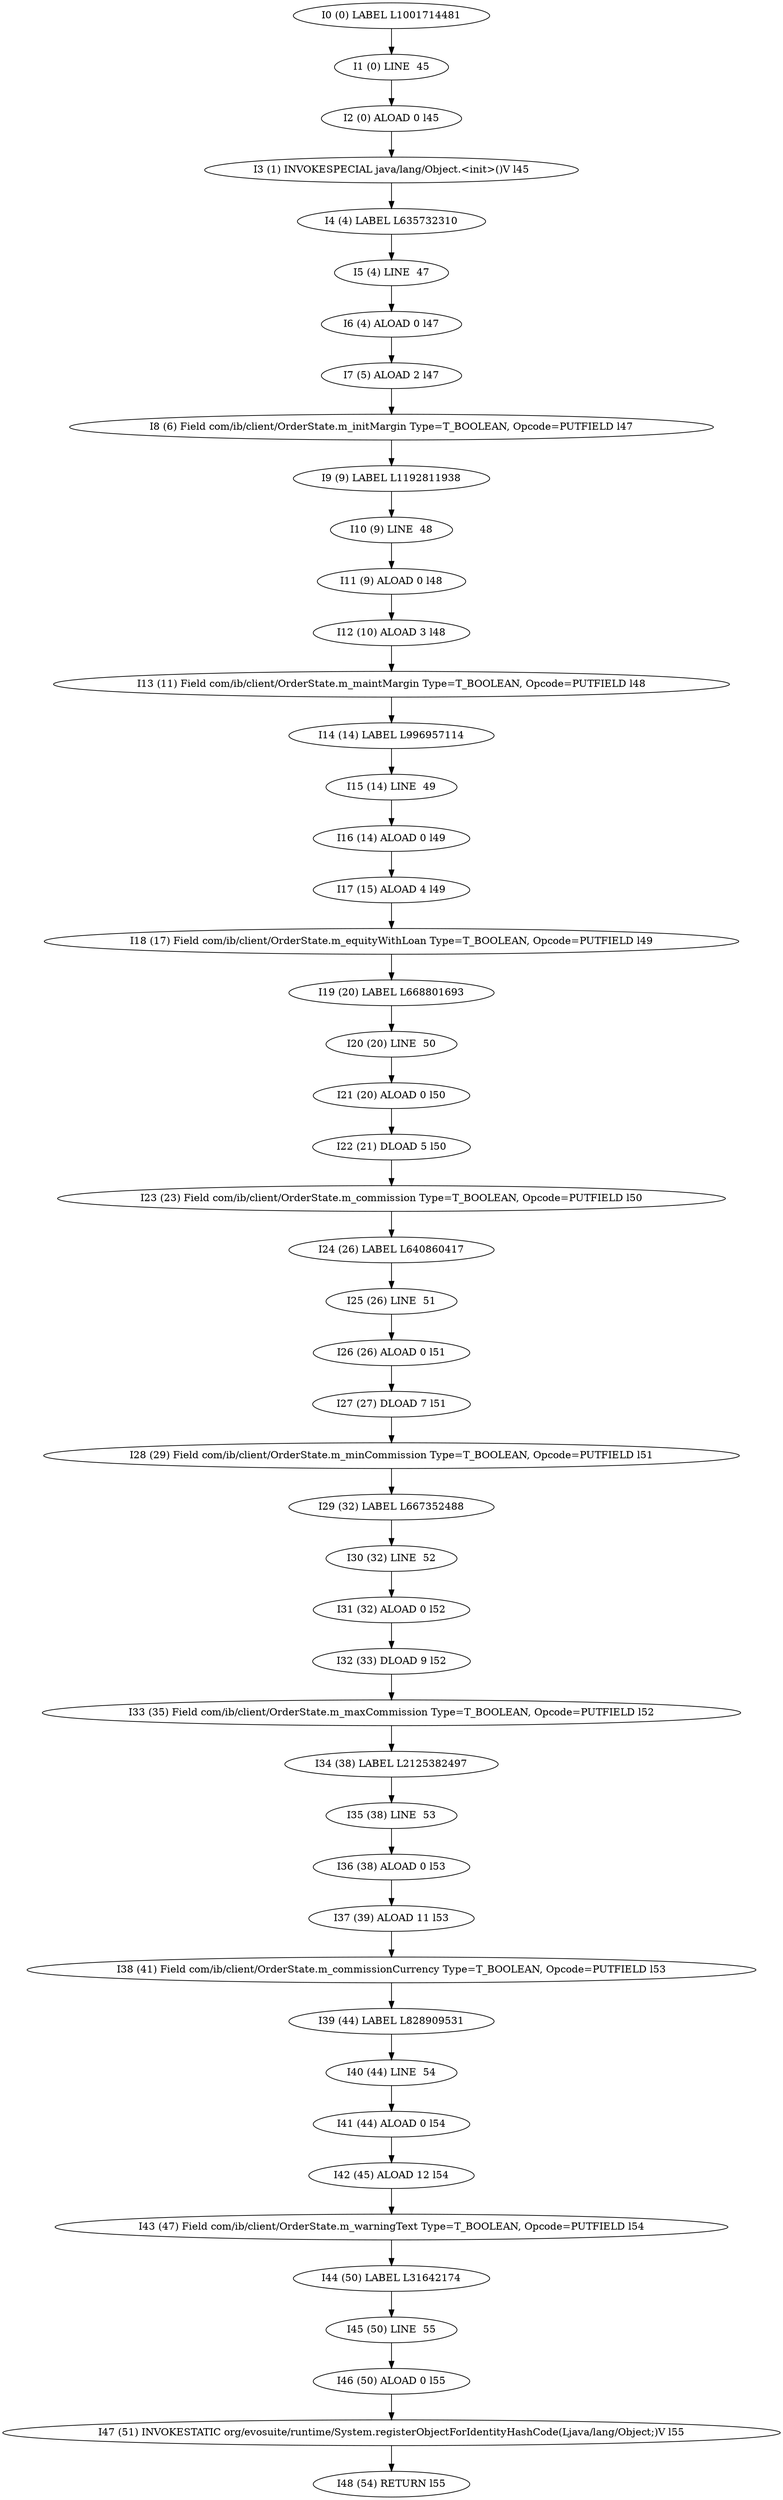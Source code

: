 digraph G {
  1 [ label="I0 (0) LABEL L1001714481" ];
  2 [ label="I1 (0) LINE  45" ];
  3 [ label="I2 (0) ALOAD 0 l45" ];
  4 [ label="I3 (1) INVOKESPECIAL java/lang/Object.<init>()V l45" ];
  5 [ label="I4 (4) LABEL L635732310" ];
  6 [ label="I5 (4) LINE  47" ];
  7 [ label="I6 (4) ALOAD 0 l47" ];
  8 [ label="I7 (5) ALOAD 2 l47" ];
  9 [ label="I8 (6) Field com/ib/client/OrderState.m_initMargin Type=T_BOOLEAN, Opcode=PUTFIELD l47" ];
  10 [ label="I9 (9) LABEL L1192811938" ];
  11 [ label="I10 (9) LINE  48" ];
  12 [ label="I11 (9) ALOAD 0 l48" ];
  13 [ label="I12 (10) ALOAD 3 l48" ];
  14 [ label="I13 (11) Field com/ib/client/OrderState.m_maintMargin Type=T_BOOLEAN, Opcode=PUTFIELD l48" ];
  15 [ label="I14 (14) LABEL L996957114" ];
  16 [ label="I15 (14) LINE  49" ];
  17 [ label="I16 (14) ALOAD 0 l49" ];
  18 [ label="I17 (15) ALOAD 4 l49" ];
  19 [ label="I18 (17) Field com/ib/client/OrderState.m_equityWithLoan Type=T_BOOLEAN, Opcode=PUTFIELD l49" ];
  20 [ label="I19 (20) LABEL L668801693" ];
  21 [ label="I20 (20) LINE  50" ];
  22 [ label="I21 (20) ALOAD 0 l50" ];
  23 [ label="I22 (21) DLOAD 5 l50" ];
  24 [ label="I23 (23) Field com/ib/client/OrderState.m_commission Type=T_BOOLEAN, Opcode=PUTFIELD l50" ];
  25 [ label="I24 (26) LABEL L640860417" ];
  26 [ label="I25 (26) LINE  51" ];
  27 [ label="I26 (26) ALOAD 0 l51" ];
  28 [ label="I27 (27) DLOAD 7 l51" ];
  29 [ label="I28 (29) Field com/ib/client/OrderState.m_minCommission Type=T_BOOLEAN, Opcode=PUTFIELD l51" ];
  30 [ label="I29 (32) LABEL L667352488" ];
  31 [ label="I30 (32) LINE  52" ];
  32 [ label="I31 (32) ALOAD 0 l52" ];
  33 [ label="I32 (33) DLOAD 9 l52" ];
  34 [ label="I33 (35) Field com/ib/client/OrderState.m_maxCommission Type=T_BOOLEAN, Opcode=PUTFIELD l52" ];
  35 [ label="I34 (38) LABEL L2125382497" ];
  36 [ label="I35 (38) LINE  53" ];
  37 [ label="I36 (38) ALOAD 0 l53" ];
  38 [ label="I37 (39) ALOAD 11 l53" ];
  39 [ label="I38 (41) Field com/ib/client/OrderState.m_commissionCurrency Type=T_BOOLEAN, Opcode=PUTFIELD l53" ];
  40 [ label="I39 (44) LABEL L828909531" ];
  41 [ label="I40 (44) LINE  54" ];
  42 [ label="I41 (44) ALOAD 0 l54" ];
  43 [ label="I42 (45) ALOAD 12 l54" ];
  44 [ label="I43 (47) Field com/ib/client/OrderState.m_warningText Type=T_BOOLEAN, Opcode=PUTFIELD l54" ];
  45 [ label="I44 (50) LABEL L31642174" ];
  46 [ label="I45 (50) LINE  55" ];
  47 [ label="I46 (50) ALOAD 0 l55" ];
  48 [ label="I47 (51) INVOKESTATIC org/evosuite/runtime/System.registerObjectForIdentityHashCode(Ljava/lang/Object;)V l55" ];
  49 [ label="I48 (54) RETURN l55" ];
  1 -> 2 [ label="" ];
  2 -> 3 [ label="" ];
  3 -> 4 [ label="" ];
  4 -> 5 [ label="" ];
  5 -> 6 [ label="" ];
  6 -> 7 [ label="" ];
  7 -> 8 [ label="" ];
  8 -> 9 [ label="" ];
  9 -> 10 [ label="" ];
  10 -> 11 [ label="" ];
  11 -> 12 [ label="" ];
  12 -> 13 [ label="" ];
  13 -> 14 [ label="" ];
  14 -> 15 [ label="" ];
  15 -> 16 [ label="" ];
  16 -> 17 [ label="" ];
  17 -> 18 [ label="" ];
  18 -> 19 [ label="" ];
  19 -> 20 [ label="" ];
  20 -> 21 [ label="" ];
  21 -> 22 [ label="" ];
  22 -> 23 [ label="" ];
  23 -> 24 [ label="" ];
  24 -> 25 [ label="" ];
  25 -> 26 [ label="" ];
  26 -> 27 [ label="" ];
  27 -> 28 [ label="" ];
  28 -> 29 [ label="" ];
  29 -> 30 [ label="" ];
  30 -> 31 [ label="" ];
  31 -> 32 [ label="" ];
  32 -> 33 [ label="" ];
  33 -> 34 [ label="" ];
  34 -> 35 [ label="" ];
  35 -> 36 [ label="" ];
  36 -> 37 [ label="" ];
  37 -> 38 [ label="" ];
  38 -> 39 [ label="" ];
  39 -> 40 [ label="" ];
  40 -> 41 [ label="" ];
  41 -> 42 [ label="" ];
  42 -> 43 [ label="" ];
  43 -> 44 [ label="" ];
  44 -> 45 [ label="" ];
  45 -> 46 [ label="" ];
  46 -> 47 [ label="" ];
  47 -> 48 [ label="" ];
  48 -> 49 [ label="" ];
}
